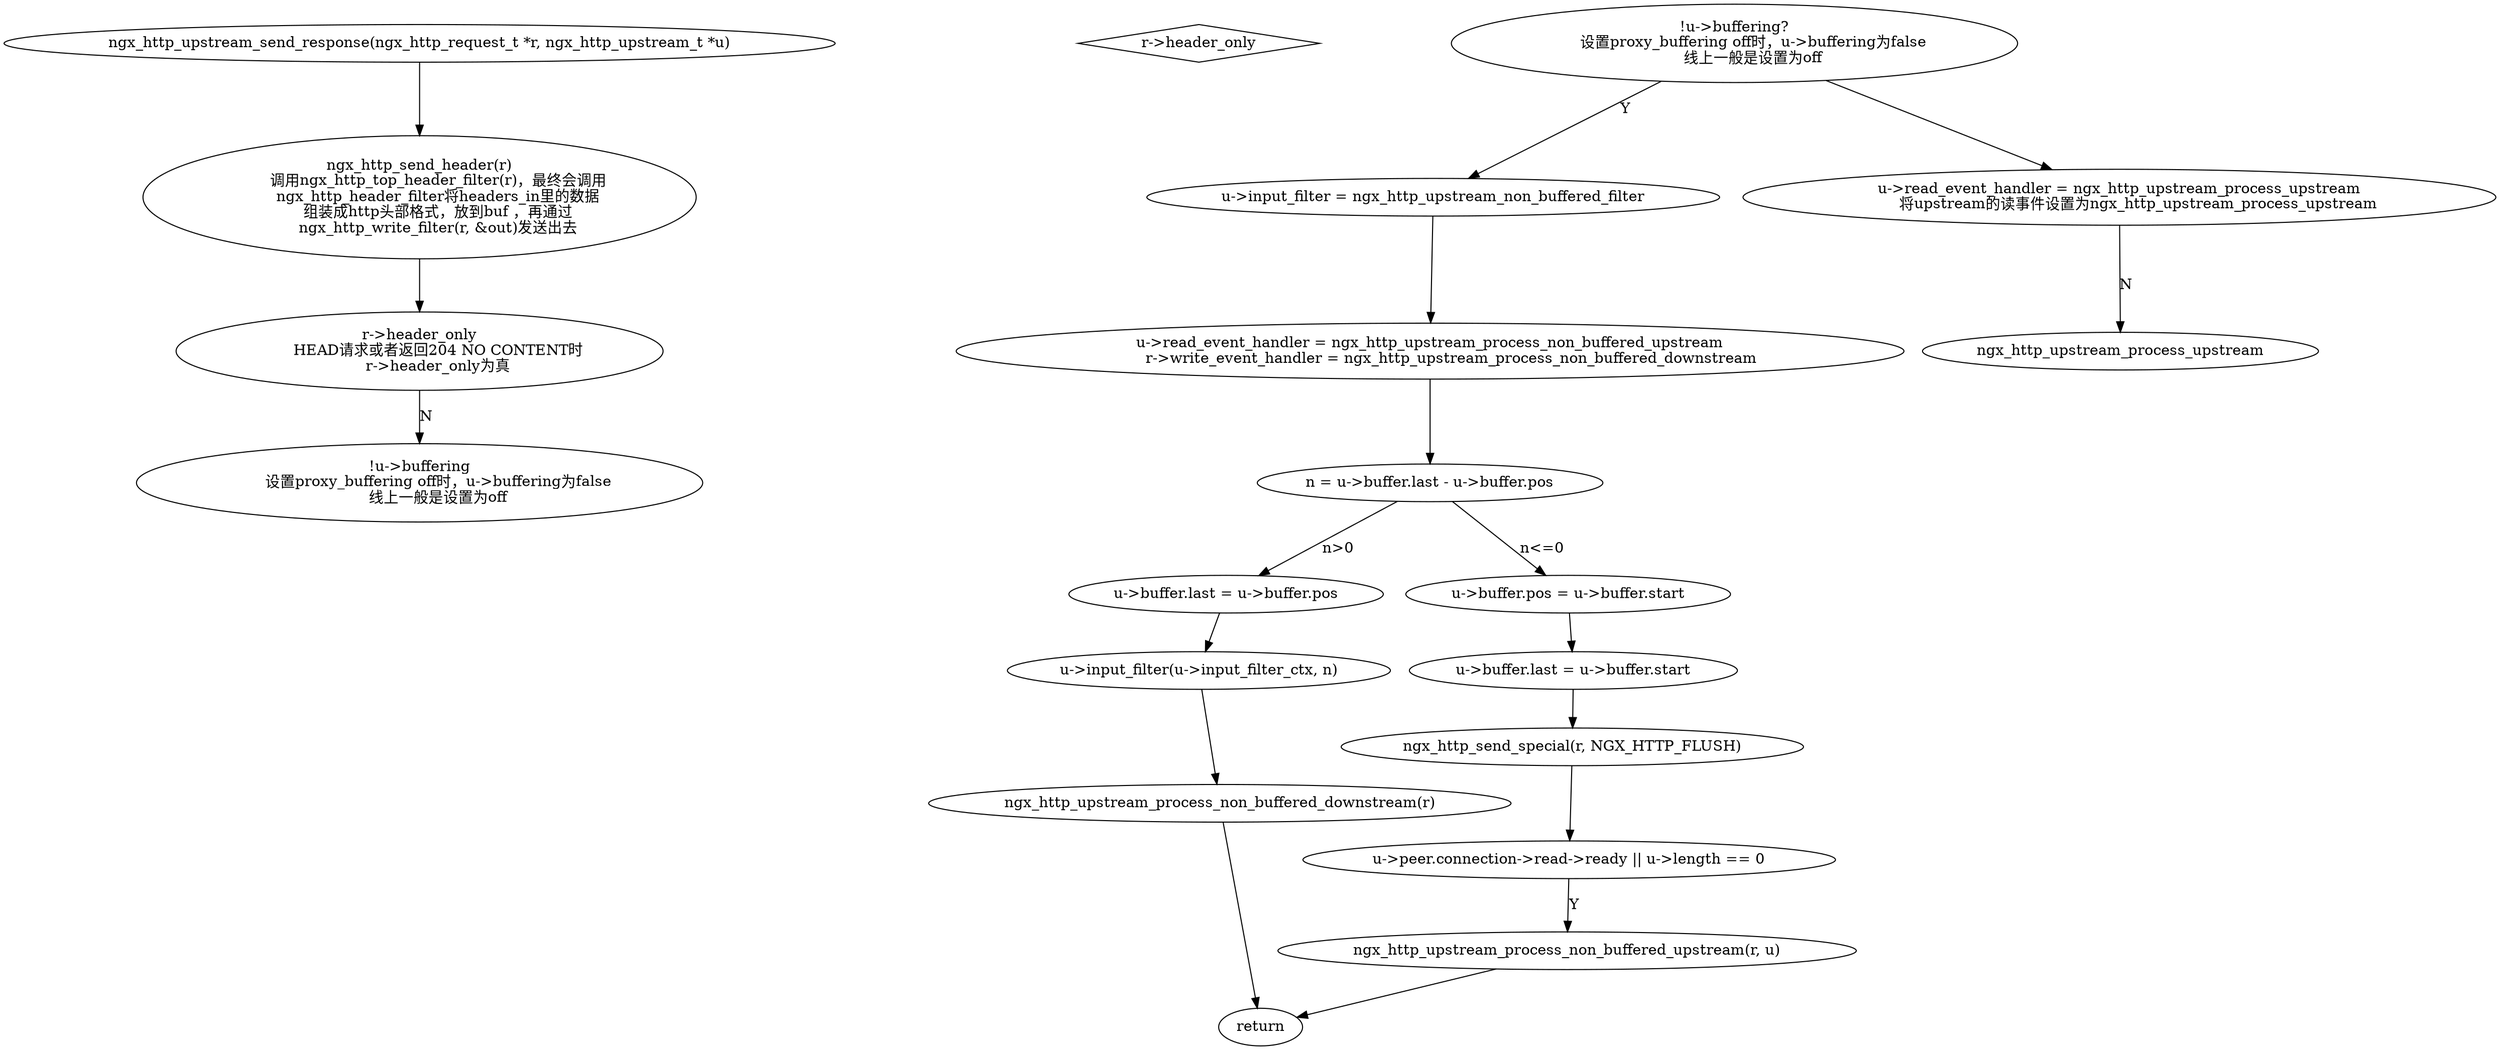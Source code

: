 digraph G {
	"ngx_http_upstream_send_response(ngx_http_request_t *r, ngx_http_upstream_t *u)"->
	"ngx_http_send_header(r)
	调用ngx_http_top_header_filter(r)，最终会调用
	ngx_http_header_filter将headers_in里的数据
	组装成http头部格式，放到buf ，再通过
	ngx_http_write_filter(r, &out)发送出去";
	"r->header_only"[shape=diamond];
	"ngx_http_send_header(r)
	调用ngx_http_top_header_filter(r)，最终会调用
	ngx_http_header_filter将headers_in里的数据
	组装成http头部格式，放到buf ，再通过
	ngx_http_write_filter(r, &out)发送出去"->
	"r->header_only
	HEAD请求或者返回204 NO CONTENT时
	r->header_only为真";
	"r->header_only
	HEAD请求或者返回204 NO CONTENT时
	r->header_only为真" ->
	"!u->buffering
	设置proxy_buffering off时，u->buffering为false
	线上一般是设置为off"[label=N];
	"!u->buffering?
	设置proxy_buffering off时，u->buffering为false
	线上一般是设置为off"->"u->input_filter = ngx_http_upstream_non_buffered_filter"[label=Y];
	"u->input_filter = ngx_http_upstream_non_buffered_filter"->
	"u->read_event_handler = ngx_http_upstream_process_non_buffered_upstream
	 r->write_event_handler = ngx_http_upstream_process_non_buffered_downstream";
	"u->read_event_handler = ngx_http_upstream_process_non_buffered_upstream
	 r->write_event_handler = ngx_http_upstream_process_non_buffered_downstream"->
	"n = u->buffer.last - u->buffer.pos";
	"n = u->buffer.last - u->buffer.pos"->"u->buffer.last = u->buffer.pos"[label="n>0"];
	"u->buffer.last = u->buffer.pos"->"u->input_filter(u->input_filter_ctx, n)";
	"u->input_filter(u->input_filter_ctx, n)"->"ngx_http_upstream_process_non_buffered_downstream(r)";
	"ngx_http_upstream_process_non_buffered_downstream(r)"->"return";
	"n = u->buffer.last - u->buffer.pos"->"u->buffer.pos = u->buffer.start"[label="n<=0"];
	"u->buffer.pos = u->buffer.start"->"u->buffer.last = u->buffer.start";
	"u->buffer.last = u->buffer.start"->"ngx_http_send_special(r, NGX_HTTP_FLUSH)";
	"ngx_http_send_special(r, NGX_HTTP_FLUSH)"->"u->peer.connection->read->ready || u->length == 0";
	"u->peer.connection->read->ready || u->length == 0"->"ngx_http_upstream_process_non_buffered_upstream(r, u)"[label=Y];
	"ngx_http_upstream_process_non_buffered_upstream(r, u)"->"return";
	"!u->buffering?
	设置proxy_buffering off时，u->buffering为false
	线上一般是设置为off"->
	"u->read_event_handler = ngx_http_upstream_process_upstream
	将upstream的读事件设置为ngx_http_upstream_process_upstream";
	"u->read_event_handler = ngx_http_upstream_process_upstream
	将upstream的读事件设置为ngx_http_upstream_process_upstream"->"ngx_http_upstream_process_upstream"[label=N];
}

